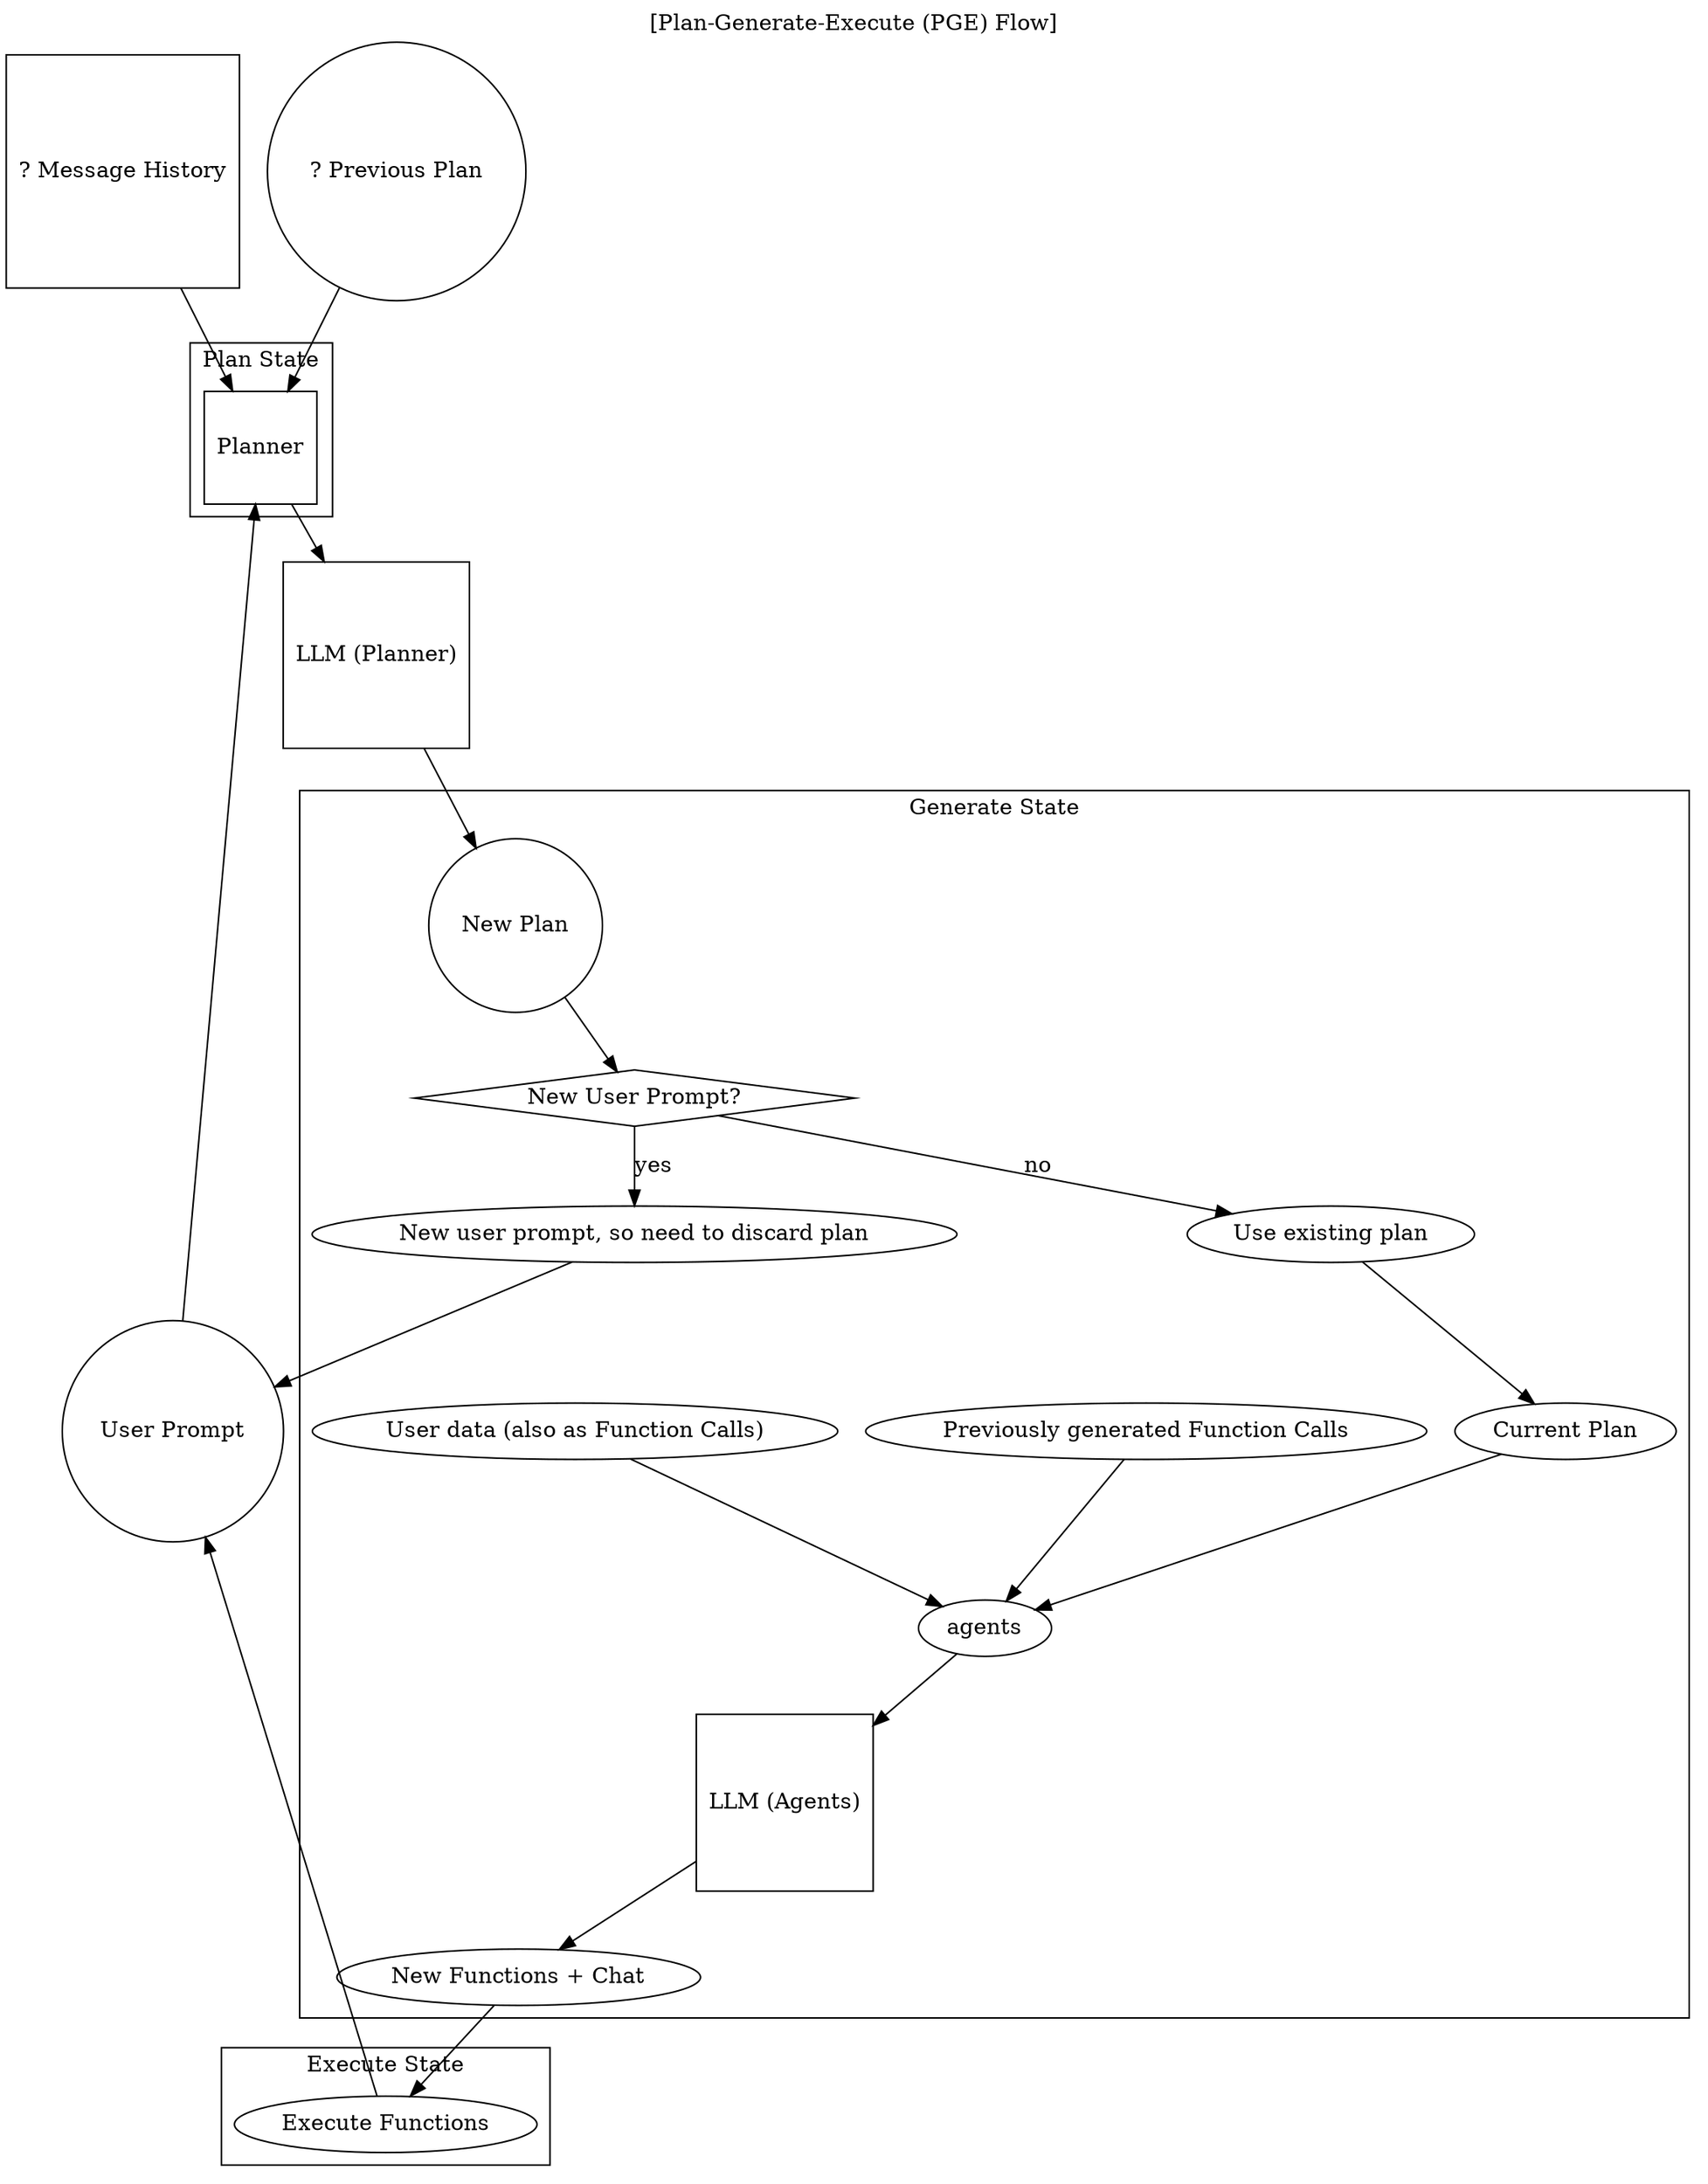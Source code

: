 digraph G {
    labelloc="t";
    label="[Plan-Generate-Execute (PGE) Flow]"
    splines="FALSE";

    /* Entities */
    user_prompt [label="User Prompt", shape="circle"]
    message_history [label="? Message History", shape="square"]
    LLM [label="LLM (Planner)", shape="square"]

    previous_plan [label="? Previous Plan", shape="circle"]
    new_plan [label="New Plan", shape="circle"]

    subgraph cluster_Plan {
        label = "Plan State";
        planner [label="Planner", shape="square"]
    }

    subgraph cluster_Generate {
        label = "Generate State";
        check_if_prompt [label="New User Prompt?", shape="diamond"]
        new_functions[label="New Functions + Chat"]
        yes_has_user_prompt_discard_plan[label="New user prompt, so need to discard plan"]
        no_has_user_prompt_use_plan[label="Use existing plan"]
        current_plan[label="Current Plan"]
        previous_functions[label="Previously generated Function Calls"]
        user_data[label="User data (also as Function Calls)"]
        LLM_AGENTS[label="LLM (Agents)" shape="square"]

        current_plan -> agents
        previous_functions -> agents
        user_data -> agents

        agents -> LLM_AGENTS
        LLM_AGENTS -> new_functions

        new_plan -> check_if_prompt
        check_if_prompt -> yes_has_user_prompt_discard_plan [label="yes"]
        check_if_prompt -> no_has_user_prompt_use_plan [label="no"]
        no_has_user_prompt_use_plan -> current_plan
    }

    subgraph cluster_Execute {
        label = "Execute State";
        execute_functions [label="Execute Functions"]
    }

    /* Relationships */
    user_prompt -> planner
    previous_plan -> planner
    message_history -> planner
    planner -> LLM
    LLM -> new_plan
    yes_has_user_prompt_discard_plan -> user_prompt

    new_functions -> execute_functions
    execute_functions -> user_prompt
}